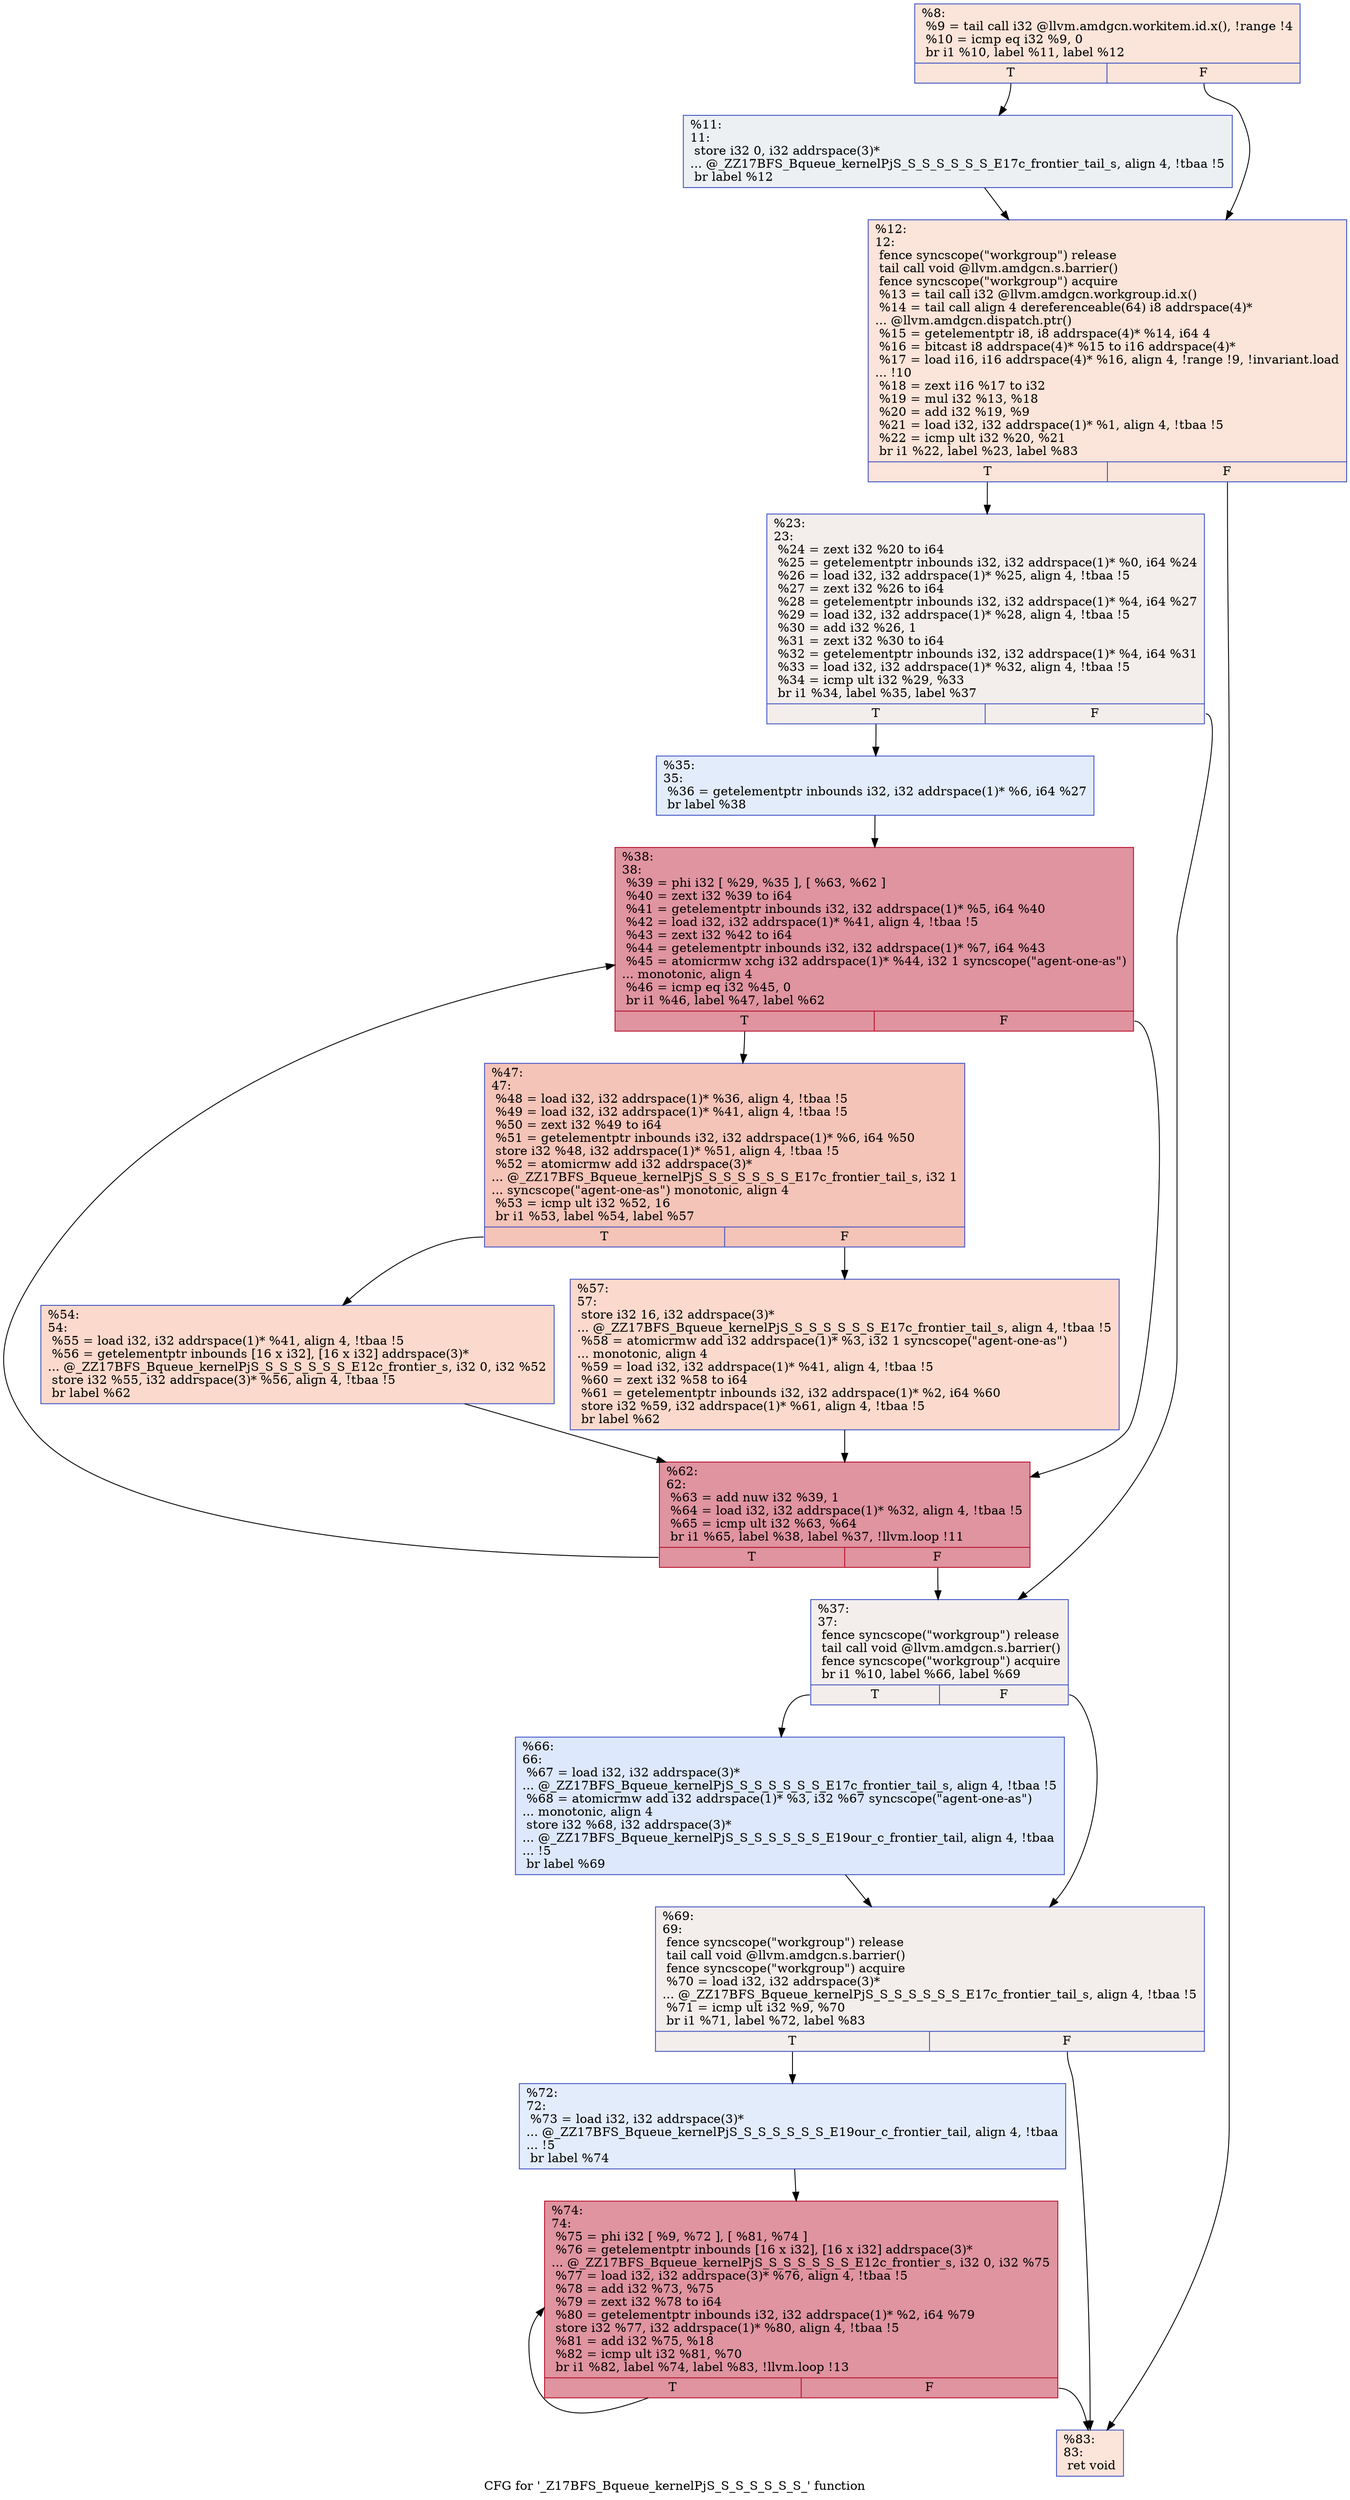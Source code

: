 digraph "CFG for '_Z17BFS_Bqueue_kernelPjS_S_S_S_S_S_S_' function" {
	label="CFG for '_Z17BFS_Bqueue_kernelPjS_S_S_S_S_S_S_' function";

	Node0x51993c0 [shape=record,color="#3d50c3ff", style=filled, fillcolor="#f5c1a970",label="{%8:\l  %9 = tail call i32 @llvm.amdgcn.workitem.id.x(), !range !4\l  %10 = icmp eq i32 %9, 0\l  br i1 %10, label %11, label %12\l|{<s0>T|<s1>F}}"];
	Node0x51993c0:s0 -> Node0x519a840;
	Node0x51993c0:s1 -> Node0x519a8d0;
	Node0x519a840 [shape=record,color="#3d50c3ff", style=filled, fillcolor="#d6dce470",label="{%11:\l11:                                               \l  store i32 0, i32 addrspace(3)*\l... @_ZZ17BFS_Bqueue_kernelPjS_S_S_S_S_S_S_E17c_frontier_tail_s, align 4, !tbaa !5\l  br label %12\l}"];
	Node0x519a840 -> Node0x519a8d0;
	Node0x519a8d0 [shape=record,color="#3d50c3ff", style=filled, fillcolor="#f5c1a970",label="{%12:\l12:                                               \l  fence syncscope(\"workgroup\") release\l  tail call void @llvm.amdgcn.s.barrier()\l  fence syncscope(\"workgroup\") acquire\l  %13 = tail call i32 @llvm.amdgcn.workgroup.id.x()\l  %14 = tail call align 4 dereferenceable(64) i8 addrspace(4)*\l... @llvm.amdgcn.dispatch.ptr()\l  %15 = getelementptr i8, i8 addrspace(4)* %14, i64 4\l  %16 = bitcast i8 addrspace(4)* %15 to i16 addrspace(4)*\l  %17 = load i16, i16 addrspace(4)* %16, align 4, !range !9, !invariant.load\l... !10\l  %18 = zext i16 %17 to i32\l  %19 = mul i32 %13, %18\l  %20 = add i32 %19, %9\l  %21 = load i32, i32 addrspace(1)* %1, align 4, !tbaa !5\l  %22 = icmp ult i32 %20, %21\l  br i1 %22, label %23, label %83\l|{<s0>T|<s1>F}}"];
	Node0x519a8d0:s0 -> Node0x519aa70;
	Node0x519a8d0:s1 -> Node0x519c1d0;
	Node0x519aa70 [shape=record,color="#3d50c3ff", style=filled, fillcolor="#e3d9d370",label="{%23:\l23:                                               \l  %24 = zext i32 %20 to i64\l  %25 = getelementptr inbounds i32, i32 addrspace(1)* %0, i64 %24\l  %26 = load i32, i32 addrspace(1)* %25, align 4, !tbaa !5\l  %27 = zext i32 %26 to i64\l  %28 = getelementptr inbounds i32, i32 addrspace(1)* %4, i64 %27\l  %29 = load i32, i32 addrspace(1)* %28, align 4, !tbaa !5\l  %30 = add i32 %26, 1\l  %31 = zext i32 %30 to i64\l  %32 = getelementptr inbounds i32, i32 addrspace(1)* %4, i64 %31\l  %33 = load i32, i32 addrspace(1)* %32, align 4, !tbaa !5\l  %34 = icmp ult i32 %29, %33\l  br i1 %34, label %35, label %37\l|{<s0>T|<s1>F}}"];
	Node0x519aa70:s0 -> Node0x519c9c0;
	Node0x519aa70:s1 -> Node0x519ca10;
	Node0x519c9c0 [shape=record,color="#3d50c3ff", style=filled, fillcolor="#bfd3f670",label="{%35:\l35:                                               \l  %36 = getelementptr inbounds i32, i32 addrspace(1)* %6, i64 %27\l  br label %38\l}"];
	Node0x519c9c0 -> Node0x519cbf0;
	Node0x519ca10 [shape=record,color="#3d50c3ff", style=filled, fillcolor="#e3d9d370",label="{%37:\l37:                                               \l  fence syncscope(\"workgroup\") release\l  tail call void @llvm.amdgcn.s.barrier()\l  fence syncscope(\"workgroup\") acquire\l  br i1 %10, label %66, label %69\l|{<s0>T|<s1>F}}"];
	Node0x519ca10:s0 -> Node0x519ce60;
	Node0x519ca10:s1 -> Node0x519ceb0;
	Node0x519cbf0 [shape=record,color="#b70d28ff", style=filled, fillcolor="#b70d2870",label="{%38:\l38:                                               \l  %39 = phi i32 [ %29, %35 ], [ %63, %62 ]\l  %40 = zext i32 %39 to i64\l  %41 = getelementptr inbounds i32, i32 addrspace(1)* %5, i64 %40\l  %42 = load i32, i32 addrspace(1)* %41, align 4, !tbaa !5\l  %43 = zext i32 %42 to i64\l  %44 = getelementptr inbounds i32, i32 addrspace(1)* %7, i64 %43\l  %45 = atomicrmw xchg i32 addrspace(1)* %44, i32 1 syncscope(\"agent-one-as\")\l... monotonic, align 4\l  %46 = icmp eq i32 %45, 0\l  br i1 %46, label %47, label %62\l|{<s0>T|<s1>F}}"];
	Node0x519cbf0:s0 -> Node0x519d510;
	Node0x519cbf0:s1 -> Node0x519cff0;
	Node0x519d510 [shape=record,color="#3d50c3ff", style=filled, fillcolor="#e97a5f70",label="{%47:\l47:                                               \l  %48 = load i32, i32 addrspace(1)* %36, align 4, !tbaa !5\l  %49 = load i32, i32 addrspace(1)* %41, align 4, !tbaa !5\l  %50 = zext i32 %49 to i64\l  %51 = getelementptr inbounds i32, i32 addrspace(1)* %6, i64 %50\l  store i32 %48, i32 addrspace(1)* %51, align 4, !tbaa !5\l  %52 = atomicrmw add i32 addrspace(3)*\l... @_ZZ17BFS_Bqueue_kernelPjS_S_S_S_S_S_S_E17c_frontier_tail_s, i32 1\l... syncscope(\"agent-one-as\") monotonic, align 4\l  %53 = icmp ult i32 %52, 16\l  br i1 %53, label %54, label %57\l|{<s0>T|<s1>F}}"];
	Node0x519d510:s0 -> Node0x519dab0;
	Node0x519d510:s1 -> Node0x519db00;
	Node0x519dab0 [shape=record,color="#3d50c3ff", style=filled, fillcolor="#f7ac8e70",label="{%54:\l54:                                               \l  %55 = load i32, i32 addrspace(1)* %41, align 4, !tbaa !5\l  %56 = getelementptr inbounds [16 x i32], [16 x i32] addrspace(3)*\l... @_ZZ17BFS_Bqueue_kernelPjS_S_S_S_S_S_S_E12c_frontier_s, i32 0, i32 %52\l  store i32 %55, i32 addrspace(3)* %56, align 4, !tbaa !5\l  br label %62\l}"];
	Node0x519dab0 -> Node0x519cff0;
	Node0x519db00 [shape=record,color="#3d50c3ff", style=filled, fillcolor="#f7ac8e70",label="{%57:\l57:                                               \l  store i32 16, i32 addrspace(3)*\l... @_ZZ17BFS_Bqueue_kernelPjS_S_S_S_S_S_S_E17c_frontier_tail_s, align 4, !tbaa !5\l  %58 = atomicrmw add i32 addrspace(1)* %3, i32 1 syncscope(\"agent-one-as\")\l... monotonic, align 4\l  %59 = load i32, i32 addrspace(1)* %41, align 4, !tbaa !5\l  %60 = zext i32 %58 to i64\l  %61 = getelementptr inbounds i32, i32 addrspace(1)* %2, i64 %60\l  store i32 %59, i32 addrspace(1)* %61, align 4, !tbaa !5\l  br label %62\l}"];
	Node0x519db00 -> Node0x519cff0;
	Node0x519cff0 [shape=record,color="#b70d28ff", style=filled, fillcolor="#b70d2870",label="{%62:\l62:                                               \l  %63 = add nuw i32 %39, 1\l  %64 = load i32, i32 addrspace(1)* %32, align 4, !tbaa !5\l  %65 = icmp ult i32 %63, %64\l  br i1 %65, label %38, label %37, !llvm.loop !11\l|{<s0>T|<s1>F}}"];
	Node0x519cff0:s0 -> Node0x519cbf0;
	Node0x519cff0:s1 -> Node0x519ca10;
	Node0x519ce60 [shape=record,color="#3d50c3ff", style=filled, fillcolor="#b2ccfb70",label="{%66:\l66:                                               \l  %67 = load i32, i32 addrspace(3)*\l... @_ZZ17BFS_Bqueue_kernelPjS_S_S_S_S_S_S_E17c_frontier_tail_s, align 4, !tbaa !5\l  %68 = atomicrmw add i32 addrspace(1)* %3, i32 %67 syncscope(\"agent-one-as\")\l... monotonic, align 4\l  store i32 %68, i32 addrspace(3)*\l... @_ZZ17BFS_Bqueue_kernelPjS_S_S_S_S_S_S_E19our_c_frontier_tail, align 4, !tbaa\l... !5\l  br label %69\l}"];
	Node0x519ce60 -> Node0x519ceb0;
	Node0x519ceb0 [shape=record,color="#3d50c3ff", style=filled, fillcolor="#e3d9d370",label="{%69:\l69:                                               \l  fence syncscope(\"workgroup\") release\l  tail call void @llvm.amdgcn.s.barrier()\l  fence syncscope(\"workgroup\") acquire\l  %70 = load i32, i32 addrspace(3)*\l... @_ZZ17BFS_Bqueue_kernelPjS_S_S_S_S_S_S_E17c_frontier_tail_s, align 4, !tbaa !5\l  %71 = icmp ult i32 %9, %70\l  br i1 %71, label %72, label %83\l|{<s0>T|<s1>F}}"];
	Node0x519ceb0:s0 -> Node0x519ebd0;
	Node0x519ceb0:s1 -> Node0x519c1d0;
	Node0x519ebd0 [shape=record,color="#3d50c3ff", style=filled, fillcolor="#bfd3f670",label="{%72:\l72:                                               \l  %73 = load i32, i32 addrspace(3)*\l... @_ZZ17BFS_Bqueue_kernelPjS_S_S_S_S_S_S_E19our_c_frontier_tail, align 4, !tbaa\l... !5\l  br label %74\l}"];
	Node0x519ebd0 -> Node0x519ed40;
	Node0x519ed40 [shape=record,color="#b70d28ff", style=filled, fillcolor="#b70d2870",label="{%74:\l74:                                               \l  %75 = phi i32 [ %9, %72 ], [ %81, %74 ]\l  %76 = getelementptr inbounds [16 x i32], [16 x i32] addrspace(3)*\l... @_ZZ17BFS_Bqueue_kernelPjS_S_S_S_S_S_S_E12c_frontier_s, i32 0, i32 %75\l  %77 = load i32, i32 addrspace(3)* %76, align 4, !tbaa !5\l  %78 = add i32 %73, %75\l  %79 = zext i32 %78 to i64\l  %80 = getelementptr inbounds i32, i32 addrspace(1)* %2, i64 %79\l  store i32 %77, i32 addrspace(1)* %80, align 4, !tbaa !5\l  %81 = add i32 %75, %18\l  %82 = icmp ult i32 %81, %70\l  br i1 %82, label %74, label %83, !llvm.loop !13\l|{<s0>T|<s1>F}}"];
	Node0x519ed40:s0 -> Node0x519ed40;
	Node0x519ed40:s1 -> Node0x519c1d0;
	Node0x519c1d0 [shape=record,color="#3d50c3ff", style=filled, fillcolor="#f5c1a970",label="{%83:\l83:                                               \l  ret void\l}"];
}
